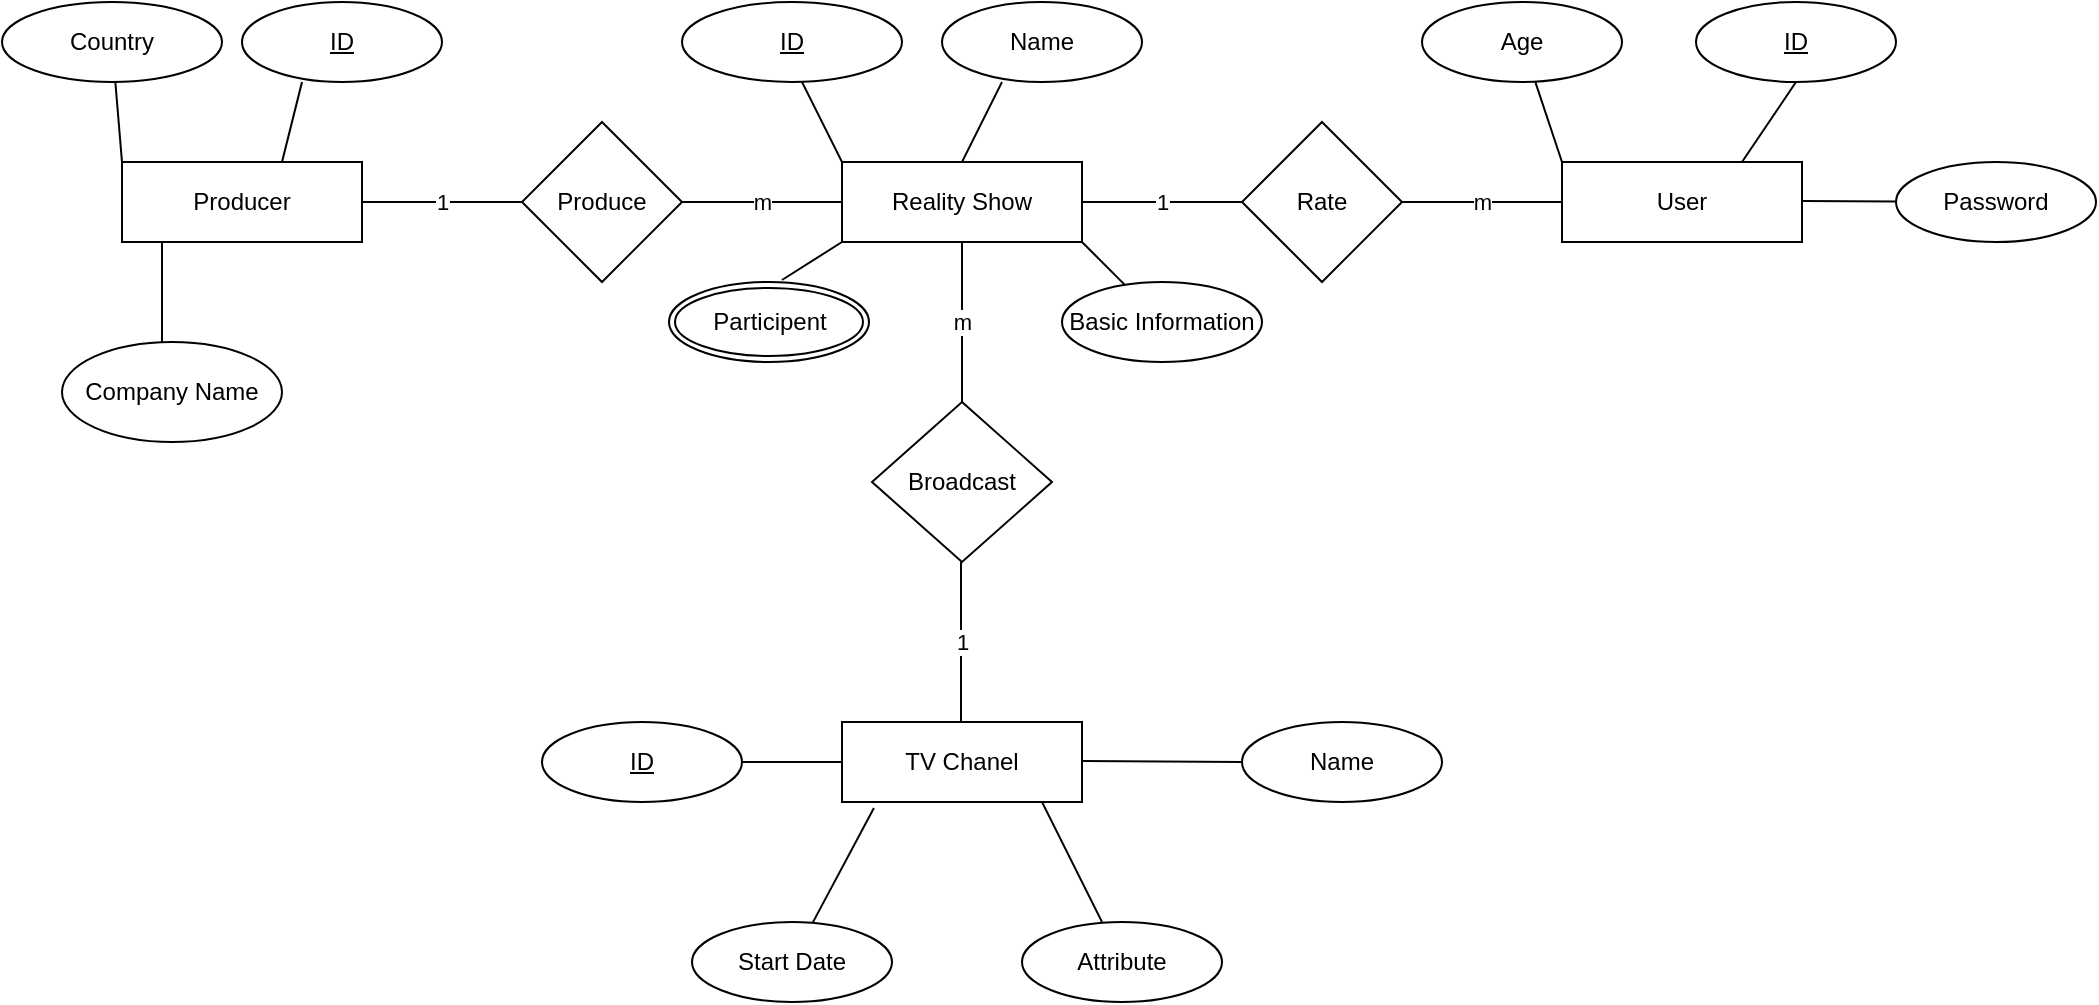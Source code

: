 <mxfile version="21.5.0" type="device">
  <diagram name="Page-1" id="MtcR4eRIbeIhaL5Bs6DK">
    <mxGraphModel dx="1707" dy="427" grid="1" gridSize="10" guides="1" tooltips="1" connect="1" arrows="1" fold="1" page="1" pageScale="1" pageWidth="827" pageHeight="1169" math="0" shadow="0">
      <root>
        <mxCell id="0" />
        <mxCell id="1" parent="0" />
        <mxCell id="ptAIh6lp7bvAPG9Yeihl-1" value="Producer" style="rounded=0;whiteSpace=wrap;html=1;" parent="1" vertex="1">
          <mxGeometry x="40" y="160" width="120" height="40" as="geometry" />
        </mxCell>
        <mxCell id="ptAIh6lp7bvAPG9Yeihl-2" value="" style="endArrow=none;html=1;rounded=0;" parent="1" target="ptAIh6lp7bvAPG9Yeihl-3" edge="1">
          <mxGeometry width="50" height="50" relative="1" as="geometry">
            <mxPoint x="40" y="160" as="sourcePoint" />
            <mxPoint x="40" y="120" as="targetPoint" />
          </mxGeometry>
        </mxCell>
        <mxCell id="ptAIh6lp7bvAPG9Yeihl-3" value="Country" style="ellipse;whiteSpace=wrap;html=1;" parent="1" vertex="1">
          <mxGeometry x="-20" y="80" width="110" height="40" as="geometry" />
        </mxCell>
        <mxCell id="ptAIh6lp7bvAPG9Yeihl-4" value="" style="endArrow=none;html=1;rounded=0;" parent="1" edge="1">
          <mxGeometry width="50" height="50" relative="1" as="geometry">
            <mxPoint x="120" y="160" as="sourcePoint" />
            <mxPoint x="130" y="120" as="targetPoint" />
          </mxGeometry>
        </mxCell>
        <mxCell id="ptAIh6lp7bvAPG9Yeihl-5" value="&lt;u&gt;ID&lt;/u&gt;" style="ellipse;whiteSpace=wrap;html=1;" parent="1" vertex="1">
          <mxGeometry x="100" y="80" width="100" height="40" as="geometry" />
        </mxCell>
        <mxCell id="ptAIh6lp7bvAPG9Yeihl-6" value="" style="endArrow=none;html=1;rounded=0;" parent="1" edge="1">
          <mxGeometry width="50" height="50" relative="1" as="geometry">
            <mxPoint x="60" y="200" as="sourcePoint" />
            <mxPoint x="60" y="250" as="targetPoint" />
          </mxGeometry>
        </mxCell>
        <mxCell id="ptAIh6lp7bvAPG9Yeihl-8" value="Company Name" style="ellipse;whiteSpace=wrap;html=1;" parent="1" vertex="1">
          <mxGeometry x="10" y="250" width="110" height="50" as="geometry" />
        </mxCell>
        <mxCell id="ptAIh6lp7bvAPG9Yeihl-9" value="1" style="endArrow=none;html=1;rounded=0;" parent="1" edge="1">
          <mxGeometry width="50" height="50" relative="1" as="geometry">
            <mxPoint x="160" y="180" as="sourcePoint" />
            <mxPoint x="240" y="180" as="targetPoint" />
          </mxGeometry>
        </mxCell>
        <mxCell id="ptAIh6lp7bvAPG9Yeihl-10" value="Produce" style="rhombus;whiteSpace=wrap;html=1;" parent="1" vertex="1">
          <mxGeometry x="240" y="140" width="80" height="80" as="geometry" />
        </mxCell>
        <mxCell id="ptAIh6lp7bvAPG9Yeihl-11" value="m" style="endArrow=none;html=1;rounded=0;" parent="1" edge="1">
          <mxGeometry width="50" height="50" relative="1" as="geometry">
            <mxPoint x="320" y="180" as="sourcePoint" />
            <mxPoint x="400" y="180" as="targetPoint" />
          </mxGeometry>
        </mxCell>
        <mxCell id="ptAIh6lp7bvAPG9Yeihl-13" value="Reality Show" style="rounded=0;whiteSpace=wrap;html=1;" parent="1" vertex="1">
          <mxGeometry x="400" y="160" width="120" height="40" as="geometry" />
        </mxCell>
        <mxCell id="ptAIh6lp7bvAPG9Yeihl-15" value="1" style="endArrow=none;html=1;rounded=0;" parent="1" edge="1">
          <mxGeometry width="50" height="50" relative="1" as="geometry">
            <mxPoint x="520" y="180" as="sourcePoint" />
            <mxPoint x="600" y="180" as="targetPoint" />
          </mxGeometry>
        </mxCell>
        <mxCell id="ptAIh6lp7bvAPG9Yeihl-16" value="Rate" style="rhombus;whiteSpace=wrap;html=1;" parent="1" vertex="1">
          <mxGeometry x="600" y="140" width="80" height="80" as="geometry" />
        </mxCell>
        <mxCell id="ptAIh6lp7bvAPG9Yeihl-17" value="m" style="endArrow=none;html=1;rounded=0;" parent="1" edge="1">
          <mxGeometry width="50" height="50" relative="1" as="geometry">
            <mxPoint x="680" y="180" as="sourcePoint" />
            <mxPoint x="760" y="180" as="targetPoint" />
          </mxGeometry>
        </mxCell>
        <mxCell id="ptAIh6lp7bvAPG9Yeihl-18" value="User" style="rounded=0;whiteSpace=wrap;html=1;" parent="1" vertex="1">
          <mxGeometry x="760" y="160" width="120" height="40" as="geometry" />
        </mxCell>
        <mxCell id="ptAIh6lp7bvAPG9Yeihl-19" value="" style="endArrow=none;html=1;rounded=0;" parent="1" edge="1">
          <mxGeometry width="50" height="50" relative="1" as="geometry">
            <mxPoint x="400" y="160" as="sourcePoint" />
            <mxPoint x="380" y="120" as="targetPoint" />
          </mxGeometry>
        </mxCell>
        <mxCell id="ptAIh6lp7bvAPG9Yeihl-20" value="&lt;u&gt;ID&lt;/u&gt;" style="ellipse;whiteSpace=wrap;html=1;" parent="1" vertex="1">
          <mxGeometry x="320" y="80" width="110" height="40" as="geometry" />
        </mxCell>
        <mxCell id="ptAIh6lp7bvAPG9Yeihl-21" value="" style="endArrow=none;html=1;rounded=0;" parent="1" edge="1">
          <mxGeometry width="50" height="50" relative="1" as="geometry">
            <mxPoint x="460" y="160" as="sourcePoint" />
            <mxPoint x="480" y="120" as="targetPoint" />
          </mxGeometry>
        </mxCell>
        <mxCell id="ptAIh6lp7bvAPG9Yeihl-22" value="Name" style="ellipse;whiteSpace=wrap;html=1;" parent="1" vertex="1">
          <mxGeometry x="450" y="80" width="100" height="40" as="geometry" />
        </mxCell>
        <mxCell id="ptAIh6lp7bvAPG9Yeihl-23" value="Participent" style="ellipse;shape=doubleEllipse;margin=3;whiteSpace=wrap;html=1;align=center;" parent="1" vertex="1">
          <mxGeometry x="313.5" y="220" width="100" height="40" as="geometry" />
        </mxCell>
        <mxCell id="ptAIh6lp7bvAPG9Yeihl-24" value="" style="endArrow=none;html=1;rounded=0;entryX=0;entryY=1;entryDx=0;entryDy=0;" parent="1" target="ptAIh6lp7bvAPG9Yeihl-13" edge="1">
          <mxGeometry relative="1" as="geometry">
            <mxPoint x="370" y="219" as="sourcePoint" />
            <mxPoint x="420" y="219" as="targetPoint" />
          </mxGeometry>
        </mxCell>
        <mxCell id="ptAIh6lp7bvAPG9Yeihl-25" value="" style="endArrow=none;html=1;rounded=0;exitX=1;exitY=1;exitDx=0;exitDy=0;" parent="1" source="ptAIh6lp7bvAPG9Yeihl-13" target="ptAIh6lp7bvAPG9Yeihl-26" edge="1">
          <mxGeometry relative="1" as="geometry">
            <mxPoint x="500" y="220" as="sourcePoint" />
            <mxPoint x="540" y="230" as="targetPoint" />
          </mxGeometry>
        </mxCell>
        <mxCell id="ptAIh6lp7bvAPG9Yeihl-26" value="Basic Information" style="ellipse;whiteSpace=wrap;html=1;align=center;" parent="1" vertex="1">
          <mxGeometry x="510" y="220" width="100" height="40" as="geometry" />
        </mxCell>
        <mxCell id="ptAIh6lp7bvAPG9Yeihl-27" value="" style="endArrow=none;html=1;rounded=0;exitX=0;exitY=0;exitDx=0;exitDy=0;" parent="1" source="ptAIh6lp7bvAPG9Yeihl-18" target="ptAIh6lp7bvAPG9Yeihl-28" edge="1">
          <mxGeometry relative="1" as="geometry">
            <mxPoint x="760" y="150" as="sourcePoint" />
            <mxPoint x="780" y="159" as="targetPoint" />
          </mxGeometry>
        </mxCell>
        <mxCell id="ptAIh6lp7bvAPG9Yeihl-28" value="Age" style="ellipse;whiteSpace=wrap;html=1;align=center;" parent="1" vertex="1">
          <mxGeometry x="690" y="80" width="100" height="40" as="geometry" />
        </mxCell>
        <mxCell id="ptAIh6lp7bvAPG9Yeihl-30" value="ID" style="ellipse;whiteSpace=wrap;html=1;align=center;fontStyle=4;" parent="1" vertex="1">
          <mxGeometry x="827" y="80" width="100" height="40" as="geometry" />
        </mxCell>
        <mxCell id="ptAIh6lp7bvAPG9Yeihl-32" value="" style="endArrow=none;html=1;rounded=0;entryX=0.5;entryY=1;entryDx=0;entryDy=0;" parent="1" target="ptAIh6lp7bvAPG9Yeihl-30" edge="1">
          <mxGeometry relative="1" as="geometry">
            <mxPoint x="850" y="160" as="sourcePoint" />
            <mxPoint x="1010" y="160" as="targetPoint" />
          </mxGeometry>
        </mxCell>
        <mxCell id="ptAIh6lp7bvAPG9Yeihl-33" value="" style="endArrow=none;html=1;rounded=0;" parent="1" target="ptAIh6lp7bvAPG9Yeihl-34" edge="1">
          <mxGeometry relative="1" as="geometry">
            <mxPoint x="880" y="179.5" as="sourcePoint" />
            <mxPoint x="940" y="180" as="targetPoint" />
          </mxGeometry>
        </mxCell>
        <mxCell id="ptAIh6lp7bvAPG9Yeihl-34" value="Password" style="ellipse;whiteSpace=wrap;html=1;align=center;" parent="1" vertex="1">
          <mxGeometry x="927" y="160" width="100" height="40" as="geometry" />
        </mxCell>
        <mxCell id="ptAIh6lp7bvAPG9Yeihl-35" value="m" style="endArrow=none;html=1;rounded=0;exitX=0.5;exitY=1;exitDx=0;exitDy=0;" parent="1" source="ptAIh6lp7bvAPG9Yeihl-13" edge="1">
          <mxGeometry relative="1" as="geometry">
            <mxPoint x="410" y="250" as="sourcePoint" />
            <mxPoint x="460" y="280" as="targetPoint" />
          </mxGeometry>
        </mxCell>
        <mxCell id="ptAIh6lp7bvAPG9Yeihl-37" value="Broadcast" style="shape=rhombus;perimeter=rhombusPerimeter;whiteSpace=wrap;html=1;align=center;" parent="1" vertex="1">
          <mxGeometry x="415" y="280" width="90" height="80" as="geometry" />
        </mxCell>
        <mxCell id="ptAIh6lp7bvAPG9Yeihl-38" value="1" style="endArrow=none;html=1;rounded=0;" parent="1" edge="1">
          <mxGeometry relative="1" as="geometry">
            <mxPoint x="459.5" y="360" as="sourcePoint" />
            <mxPoint x="459.5" y="440" as="targetPoint" />
          </mxGeometry>
        </mxCell>
        <mxCell id="ptAIh6lp7bvAPG9Yeihl-39" value="TV Chanel" style="whiteSpace=wrap;html=1;align=center;" parent="1" vertex="1">
          <mxGeometry x="400" y="440" width="120" height="40" as="geometry" />
        </mxCell>
        <mxCell id="ptAIh6lp7bvAPG9Yeihl-40" value="" style="endArrow=none;html=1;rounded=0;exitX=0;exitY=0.5;exitDx=0;exitDy=0;" parent="1" source="ptAIh6lp7bvAPG9Yeihl-39" target="ptAIh6lp7bvAPG9Yeihl-41" edge="1">
          <mxGeometry relative="1" as="geometry">
            <mxPoint x="350" y="459.5" as="sourcePoint" />
            <mxPoint x="400" y="459.5" as="targetPoint" />
          </mxGeometry>
        </mxCell>
        <mxCell id="ptAIh6lp7bvAPG9Yeihl-41" value="ID" style="ellipse;whiteSpace=wrap;html=1;align=center;fontStyle=4;" parent="1" vertex="1">
          <mxGeometry x="250" y="440" width="100" height="40" as="geometry" />
        </mxCell>
        <mxCell id="ptAIh6lp7bvAPG9Yeihl-42" value="" style="endArrow=none;html=1;rounded=0;" parent="1" edge="1">
          <mxGeometry relative="1" as="geometry">
            <mxPoint x="520" y="459.5" as="sourcePoint" />
            <mxPoint x="600" y="460" as="targetPoint" />
          </mxGeometry>
        </mxCell>
        <mxCell id="ptAIh6lp7bvAPG9Yeihl-43" value="Name" style="ellipse;whiteSpace=wrap;html=1;align=center;" parent="1" vertex="1">
          <mxGeometry x="600" y="440" width="100" height="40" as="geometry" />
        </mxCell>
        <mxCell id="ptAIh6lp7bvAPG9Yeihl-44" value="" style="endArrow=none;html=1;rounded=0;exitX=0.133;exitY=1.075;exitDx=0;exitDy=0;exitPerimeter=0;" parent="1" source="ptAIh6lp7bvAPG9Yeihl-39" target="ptAIh6lp7bvAPG9Yeihl-45" edge="1">
          <mxGeometry relative="1" as="geometry">
            <mxPoint x="414" y="500" as="sourcePoint" />
            <mxPoint x="416" y="560" as="targetPoint" />
          </mxGeometry>
        </mxCell>
        <mxCell id="ptAIh6lp7bvAPG9Yeihl-45" value="Start Date" style="ellipse;whiteSpace=wrap;html=1;align=center;" parent="1" vertex="1">
          <mxGeometry x="325" y="540" width="100" height="40" as="geometry" />
        </mxCell>
        <mxCell id="ptAIh6lp7bvAPG9Yeihl-46" value="" style="endArrow=none;html=1;rounded=0;" parent="1" edge="1">
          <mxGeometry relative="1" as="geometry">
            <mxPoint x="500" y="480" as="sourcePoint" />
            <mxPoint x="530" y="540" as="targetPoint" />
          </mxGeometry>
        </mxCell>
        <mxCell id="ptAIh6lp7bvAPG9Yeihl-47" value="Attribute" style="ellipse;whiteSpace=wrap;html=1;align=center;" parent="1" vertex="1">
          <mxGeometry x="490" y="540" width="100" height="40" as="geometry" />
        </mxCell>
      </root>
    </mxGraphModel>
  </diagram>
</mxfile>
